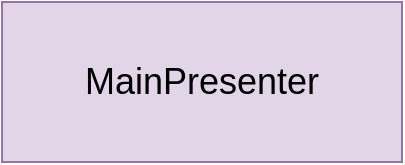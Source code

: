 <mxfile version="16.1.2" type="device"><diagram id="EPHnk34ldU_Nitk5PFuo" name="Page-1"><mxGraphModel dx="2062" dy="865" grid="1" gridSize="10" guides="1" tooltips="1" connect="1" arrows="1" fold="1" page="1" pageScale="1" pageWidth="850" pageHeight="1100" math="0" shadow="0"><root><mxCell id="0"/><mxCell id="1" parent="0"/><mxCell id="EIEkGy1drdxfzu9Ikc1S-1" value="MainPresenter" style="rounded=0;whiteSpace=wrap;html=1;fillColor=#e1d5e7;strokeColor=#9673a6;fontSize=18;" vertex="1" parent="1"><mxGeometry x="360" y="400" width="200" height="80" as="geometry"/></mxCell></root></mxGraphModel></diagram></mxfile>